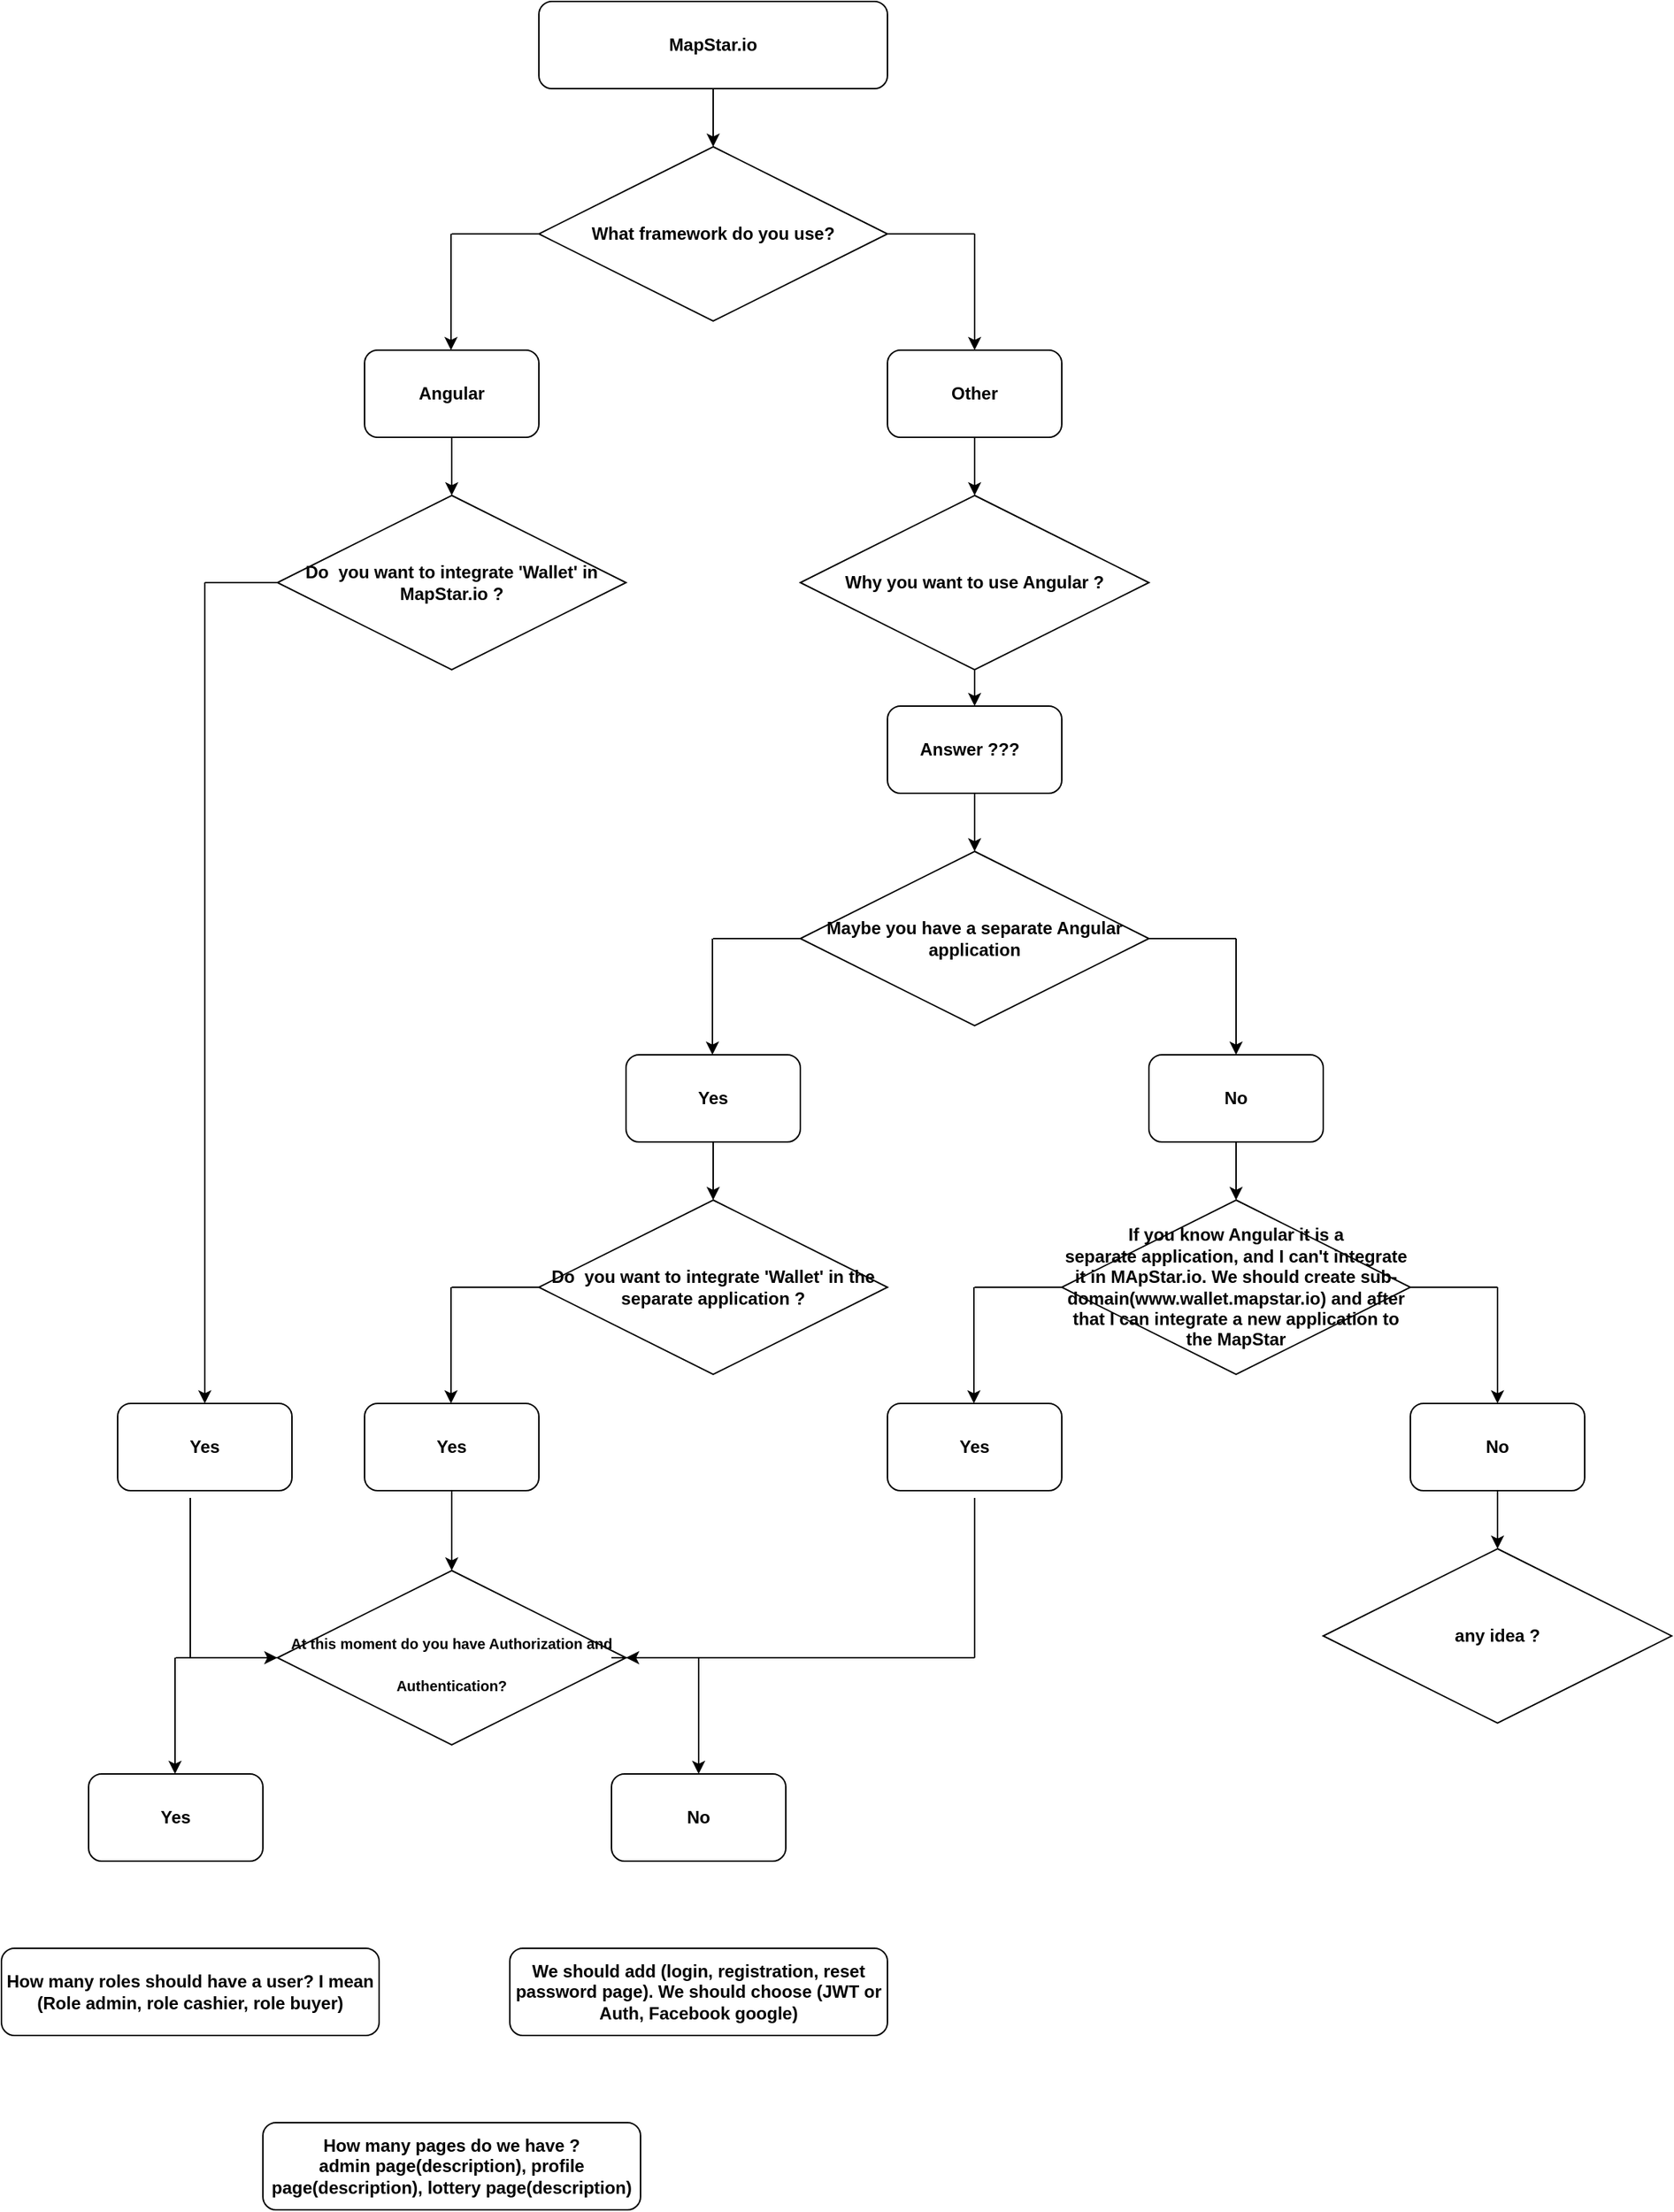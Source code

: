 <mxfile version="16.4.7" type="github"><diagram id="_SVcs5mLqjohammlCSJK" name="Page-1"><mxGraphModel dx="1930" dy="738" grid="1" gridSize="10" guides="1" tooltips="1" connect="1" arrows="1" fold="1" page="1" pageScale="1" pageWidth="827" pageHeight="1169" math="0" shadow="0"><root><mxCell id="0"/><mxCell id="1" parent="0"/><mxCell id="8qNqfo1MMp89BtfK7eIF-3" value="&lt;b&gt;MapStar.io&lt;/b&gt;" style="rounded=1;whiteSpace=wrap;html=1;" vertex="1" parent="1"><mxGeometry x="40" y="100" width="240" height="60" as="geometry"/></mxCell><mxCell id="8qNqfo1MMp89BtfK7eIF-6" value="What framework do you use?" style="rhombus;whiteSpace=wrap;html=1;fontStyle=1" vertex="1" parent="1"><mxGeometry x="40" y="200" width="240" height="120" as="geometry"/></mxCell><mxCell id="8qNqfo1MMp89BtfK7eIF-9" value="" style="endArrow=classic;html=1;rounded=0;exitX=0.5;exitY=1;exitDx=0;exitDy=0;entryX=0.5;entryY=0;entryDx=0;entryDy=0;" edge="1" parent="1" source="8qNqfo1MMp89BtfK7eIF-3" target="8qNqfo1MMp89BtfK7eIF-6"><mxGeometry width="50" height="50" relative="1" as="geometry"><mxPoint x="390" y="180" as="sourcePoint"/><mxPoint x="440" y="130" as="targetPoint"/></mxGeometry></mxCell><mxCell id="8qNqfo1MMp89BtfK7eIF-10" value="Angular" style="rounded=1;whiteSpace=wrap;html=1;fontStyle=1" vertex="1" parent="1"><mxGeometry x="-80" y="340" width="120" height="60" as="geometry"/></mxCell><mxCell id="8qNqfo1MMp89BtfK7eIF-11" value="Other" style="rounded=1;whiteSpace=wrap;html=1;fontStyle=1;" vertex="1" parent="1"><mxGeometry x="280" y="340" width="120" height="60" as="geometry"/></mxCell><mxCell id="8qNqfo1MMp89BtfK7eIF-12" value="" style="endArrow=none;html=1;rounded=0;entryX=1;entryY=0.5;entryDx=0;entryDy=0;" edge="1" parent="1" target="8qNqfo1MMp89BtfK7eIF-6"><mxGeometry width="50" height="50" relative="1" as="geometry"><mxPoint x="340" y="260" as="sourcePoint"/><mxPoint x="440" y="310" as="targetPoint"/></mxGeometry></mxCell><mxCell id="8qNqfo1MMp89BtfK7eIF-13" value="" style="endArrow=none;html=1;rounded=0;entryX=0;entryY=0.5;entryDx=0;entryDy=0;" edge="1" parent="1" target="8qNqfo1MMp89BtfK7eIF-6"><mxGeometry width="50" height="50" relative="1" as="geometry"><mxPoint x="-20" y="260" as="sourcePoint"/><mxPoint x="440" y="310" as="targetPoint"/></mxGeometry></mxCell><mxCell id="8qNqfo1MMp89BtfK7eIF-14" value="" style="endArrow=classic;html=1;rounded=0;entryX=0.5;entryY=0;entryDx=0;entryDy=0;" edge="1" parent="1" target="8qNqfo1MMp89BtfK7eIF-11"><mxGeometry width="50" height="50" relative="1" as="geometry"><mxPoint x="340" y="260" as="sourcePoint"/><mxPoint x="440" y="310" as="targetPoint"/></mxGeometry></mxCell><mxCell id="8qNqfo1MMp89BtfK7eIF-15" value="" style="endArrow=classic;html=1;rounded=0;entryX=0.5;entryY=0;entryDx=0;entryDy=0;" edge="1" parent="1"><mxGeometry width="50" height="50" relative="1" as="geometry"><mxPoint x="-20.5" y="260" as="sourcePoint"/><mxPoint x="-20.5" y="340" as="targetPoint"/></mxGeometry></mxCell><mxCell id="8qNqfo1MMp89BtfK7eIF-16" value="&lt;font style=&quot;font-size: 12px&quot;&gt;Do &amp;nbsp;you want to &lt;font style=&quot;font-size: 12px&quot;&gt;integrate&lt;/font&gt; 'Wallet' in MapStar.io ?&lt;/font&gt;" style="rhombus;whiteSpace=wrap;html=1;fontStyle=1;fontSize=10;" vertex="1" parent="1"><mxGeometry x="-140" y="440" width="240" height="120" as="geometry"/></mxCell><mxCell id="8qNqfo1MMp89BtfK7eIF-17" value="Why you want to use Angular ?" style="rhombus;whiteSpace=wrap;html=1;fontStyle=1" vertex="1" parent="1"><mxGeometry x="220" y="440" width="240" height="120" as="geometry"/></mxCell><mxCell id="8qNqfo1MMp89BtfK7eIF-18" value="" style="endArrow=classic;html=1;rounded=0;entryX=0.5;entryY=0;entryDx=0;entryDy=0;exitX=0.5;exitY=1;exitDx=0;exitDy=0;" edge="1" parent="1" source="8qNqfo1MMp89BtfK7eIF-10" target="8qNqfo1MMp89BtfK7eIF-16"><mxGeometry width="50" height="50" relative="1" as="geometry"><mxPoint x="-10.5" y="270" as="sourcePoint"/><mxPoint x="-10.5" y="350" as="targetPoint"/></mxGeometry></mxCell><mxCell id="8qNqfo1MMp89BtfK7eIF-19" value="" style="endArrow=classic;html=1;rounded=0;entryX=0.5;entryY=0;entryDx=0;entryDy=0;exitX=0.5;exitY=1;exitDx=0;exitDy=0;" edge="1" parent="1" source="8qNqfo1MMp89BtfK7eIF-11" target="8qNqfo1MMp89BtfK7eIF-17"><mxGeometry width="50" height="50" relative="1" as="geometry"><mxPoint x="-10" y="410" as="sourcePoint"/><mxPoint x="-10" y="450" as="targetPoint"/><Array as="points"/></mxGeometry></mxCell><mxCell id="8qNqfo1MMp89BtfK7eIF-20" value="Yes" style="rounded=1;whiteSpace=wrap;html=1;fontStyle=1" vertex="1" parent="1"><mxGeometry x="-250" y="1065" width="120" height="60" as="geometry"/></mxCell><mxCell id="8qNqfo1MMp89BtfK7eIF-21" value="" style="endArrow=none;html=1;rounded=0;entryX=0;entryY=0.5;entryDx=0;entryDy=0;" edge="1" parent="1"><mxGeometry width="50" height="50" relative="1" as="geometry"><mxPoint x="-190" y="500" as="sourcePoint"/><mxPoint x="-140" y="500" as="targetPoint"/></mxGeometry></mxCell><mxCell id="8qNqfo1MMp89BtfK7eIF-22" value="" style="endArrow=classic;html=1;rounded=0;entryX=0.5;entryY=0;entryDx=0;entryDy=0;" edge="1" parent="1" target="8qNqfo1MMp89BtfK7eIF-20"><mxGeometry width="50" height="50" relative="1" as="geometry"><mxPoint x="-190" y="500" as="sourcePoint"/><mxPoint x="-200.5" y="580" as="targetPoint"/></mxGeometry></mxCell><mxCell id="8qNqfo1MMp89BtfK7eIF-23" value="Answer ??? &amp;nbsp;" style="rounded=1;whiteSpace=wrap;html=1;fontStyle=1" vertex="1" parent="1"><mxGeometry x="280" y="585" width="120" height="60" as="geometry"/></mxCell><mxCell id="8qNqfo1MMp89BtfK7eIF-24" value="" style="endArrow=classic;html=1;rounded=0;entryX=0.5;entryY=0;entryDx=0;entryDy=0;" edge="1" parent="1" target="8qNqfo1MMp89BtfK7eIF-23"><mxGeometry width="50" height="50" relative="1" as="geometry"><mxPoint x="340" y="560" as="sourcePoint"/><mxPoint x="350" y="450" as="targetPoint"/><Array as="points"/></mxGeometry></mxCell><mxCell id="8qNqfo1MMp89BtfK7eIF-40" value="&lt;span style=&quot;font-size: 12px&quot;&gt;Maybe you have a separate Angular application&lt;/span&gt;" style="rhombus;whiteSpace=wrap;html=1;fontStyle=1;fontSize=10;" vertex="1" parent="1"><mxGeometry x="220" y="685" width="240" height="120" as="geometry"/></mxCell><mxCell id="8qNqfo1MMp89BtfK7eIF-41" value="Yes" style="rounded=1;whiteSpace=wrap;html=1;fontStyle=1" vertex="1" parent="1"><mxGeometry x="100" y="825" width="120" height="60" as="geometry"/></mxCell><mxCell id="8qNqfo1MMp89BtfK7eIF-42" value="" style="endArrow=none;html=1;rounded=0;entryX=0;entryY=0.5;entryDx=0;entryDy=0;" edge="1" parent="1"><mxGeometry width="50" height="50" relative="1" as="geometry"><mxPoint x="160" y="745" as="sourcePoint"/><mxPoint x="220" y="745" as="targetPoint"/></mxGeometry></mxCell><mxCell id="8qNqfo1MMp89BtfK7eIF-43" value="" style="endArrow=classic;html=1;rounded=0;entryX=0.5;entryY=0;entryDx=0;entryDy=0;" edge="1" parent="1"><mxGeometry width="50" height="50" relative="1" as="geometry"><mxPoint x="159.5" y="745" as="sourcePoint"/><mxPoint x="159.5" y="825" as="targetPoint"/></mxGeometry></mxCell><mxCell id="8qNqfo1MMp89BtfK7eIF-44" value="" style="endArrow=classic;html=1;rounded=0;entryX=0.5;entryY=0;entryDx=0;entryDy=0;" edge="1" parent="1" target="8qNqfo1MMp89BtfK7eIF-40"><mxGeometry width="50" height="50" relative="1" as="geometry"><mxPoint x="340" y="645" as="sourcePoint"/><mxPoint x="349.5" y="595" as="targetPoint"/></mxGeometry></mxCell><mxCell id="8qNqfo1MMp89BtfK7eIF-45" value="No" style="rounded=1;whiteSpace=wrap;html=1;fontStyle=1;" vertex="1" parent="1"><mxGeometry x="460" y="825" width="120" height="60" as="geometry"/></mxCell><mxCell id="8qNqfo1MMp89BtfK7eIF-46" value="" style="endArrow=none;html=1;rounded=0;entryX=1;entryY=0.5;entryDx=0;entryDy=0;" edge="1" parent="1"><mxGeometry width="50" height="50" relative="1" as="geometry"><mxPoint x="520" y="745" as="sourcePoint"/><mxPoint x="460" y="745" as="targetPoint"/></mxGeometry></mxCell><mxCell id="8qNqfo1MMp89BtfK7eIF-47" value="" style="endArrow=classic;html=1;rounded=0;entryX=0.5;entryY=0;entryDx=0;entryDy=0;" edge="1" parent="1" target="8qNqfo1MMp89BtfK7eIF-45"><mxGeometry width="50" height="50" relative="1" as="geometry"><mxPoint x="520" y="745" as="sourcePoint"/><mxPoint x="620" y="795" as="targetPoint"/></mxGeometry></mxCell><mxCell id="8qNqfo1MMp89BtfK7eIF-52" value="&lt;font style=&quot;font-size: 12px;&quot;&gt;Do &amp;nbsp;you want to &lt;font style=&quot;font-size: 12px;&quot;&gt;integrate&lt;/font&gt; 'Wallet' in the separate application ?&lt;/font&gt;" style="rhombus;whiteSpace=wrap;html=1;fontStyle=1;fontSize=12;" vertex="1" parent="1"><mxGeometry x="40" y="925" width="240" height="120" as="geometry"/></mxCell><mxCell id="8qNqfo1MMp89BtfK7eIF-53" value="Yes" style="rounded=1;whiteSpace=wrap;html=1;fontStyle=1" vertex="1" parent="1"><mxGeometry x="-80" y="1065" width="120" height="60" as="geometry"/></mxCell><mxCell id="8qNqfo1MMp89BtfK7eIF-54" value="" style="endArrow=none;html=1;rounded=0;entryX=0;entryY=0.5;entryDx=0;entryDy=0;" edge="1" parent="1"><mxGeometry width="50" height="50" relative="1" as="geometry"><mxPoint x="-20" y="985" as="sourcePoint"/><mxPoint x="40" y="985" as="targetPoint"/></mxGeometry></mxCell><mxCell id="8qNqfo1MMp89BtfK7eIF-55" value="" style="endArrow=classic;html=1;rounded=0;entryX=0.5;entryY=0;entryDx=0;entryDy=0;" edge="1" parent="1"><mxGeometry width="50" height="50" relative="1" as="geometry"><mxPoint x="-20.5" y="985" as="sourcePoint"/><mxPoint x="-20.5" y="1065" as="targetPoint"/></mxGeometry></mxCell><mxCell id="8qNqfo1MMp89BtfK7eIF-56" value="" style="endArrow=classic;html=1;rounded=0;entryX=0.5;entryY=0;entryDx=0;entryDy=0;" edge="1" parent="1" target="8qNqfo1MMp89BtfK7eIF-52"><mxGeometry width="50" height="50" relative="1" as="geometry"><mxPoint x="160" y="885" as="sourcePoint"/><mxPoint x="169.5" y="835" as="targetPoint"/></mxGeometry></mxCell><mxCell id="8qNqfo1MMp89BtfK7eIF-57" value="&lt;span style=&quot;font-size: 12px&quot;&gt;If you know Angular it is a separate&amp;nbsp;application, and I can't integrate it in MApStar.io. We should create sub-domain(www.wallet.mapstar.io) and after that I can integrate a new application to the MapStar&lt;/span&gt;" style="rhombus;whiteSpace=wrap;html=1;fontStyle=1;fontSize=10;" vertex="1" parent="1"><mxGeometry x="400" y="925" width="240" height="120" as="geometry"/></mxCell><mxCell id="8qNqfo1MMp89BtfK7eIF-58" value="Yes" style="rounded=1;whiteSpace=wrap;html=1;fontStyle=1" vertex="1" parent="1"><mxGeometry x="280" y="1065" width="120" height="60" as="geometry"/></mxCell><mxCell id="8qNqfo1MMp89BtfK7eIF-59" value="" style="endArrow=none;html=1;rounded=0;entryX=0;entryY=0.5;entryDx=0;entryDy=0;" edge="1" parent="1"><mxGeometry width="50" height="50" relative="1" as="geometry"><mxPoint x="340" y="985" as="sourcePoint"/><mxPoint x="400" y="985" as="targetPoint"/></mxGeometry></mxCell><mxCell id="8qNqfo1MMp89BtfK7eIF-60" value="" style="endArrow=classic;html=1;rounded=0;entryX=0.5;entryY=0;entryDx=0;entryDy=0;" edge="1" parent="1"><mxGeometry width="50" height="50" relative="1" as="geometry"><mxPoint x="339.5" y="985" as="sourcePoint"/><mxPoint x="339.5" y="1065" as="targetPoint"/></mxGeometry></mxCell><mxCell id="8qNqfo1MMp89BtfK7eIF-61" value="" style="endArrow=classic;html=1;rounded=0;entryX=0.5;entryY=0;entryDx=0;entryDy=0;" edge="1" parent="1" target="8qNqfo1MMp89BtfK7eIF-57"><mxGeometry width="50" height="50" relative="1" as="geometry"><mxPoint x="520" y="885" as="sourcePoint"/><mxPoint x="529.5" y="835" as="targetPoint"/></mxGeometry></mxCell><mxCell id="8qNqfo1MMp89BtfK7eIF-62" value="No" style="rounded=1;whiteSpace=wrap;html=1;fontStyle=1;" vertex="1" parent="1"><mxGeometry x="640" y="1065" width="120" height="60" as="geometry"/></mxCell><mxCell id="8qNqfo1MMp89BtfK7eIF-63" value="" style="endArrow=none;html=1;rounded=0;entryX=1;entryY=0.5;entryDx=0;entryDy=0;" edge="1" parent="1"><mxGeometry width="50" height="50" relative="1" as="geometry"><mxPoint x="700" y="985" as="sourcePoint"/><mxPoint x="640" y="985" as="targetPoint"/></mxGeometry></mxCell><mxCell id="8qNqfo1MMp89BtfK7eIF-64" value="" style="endArrow=classic;html=1;rounded=0;entryX=0.5;entryY=0;entryDx=0;entryDy=0;" edge="1" parent="1" target="8qNqfo1MMp89BtfK7eIF-62"><mxGeometry width="50" height="50" relative="1" as="geometry"><mxPoint x="700" y="985" as="sourcePoint"/><mxPoint x="800" y="1035" as="targetPoint"/></mxGeometry></mxCell><mxCell id="8qNqfo1MMp89BtfK7eIF-68" value="&lt;span style=&quot;font-size: 12px&quot;&gt;any idea ?&lt;/span&gt;" style="rhombus;whiteSpace=wrap;html=1;fontStyle=1;fontSize=10;" vertex="1" parent="1"><mxGeometry x="580" y="1165" width="240" height="120" as="geometry"/></mxCell><mxCell id="8qNqfo1MMp89BtfK7eIF-69" value="" style="endArrow=classic;html=1;rounded=0;entryX=0.5;entryY=0;entryDx=0;entryDy=0;" edge="1" parent="1" target="8qNqfo1MMp89BtfK7eIF-68"><mxGeometry width="50" height="50" relative="1" as="geometry"><mxPoint x="700" y="1125" as="sourcePoint"/><mxPoint x="709.5" y="1075" as="targetPoint"/></mxGeometry></mxCell><mxCell id="8qNqfo1MMp89BtfK7eIF-73" value="&lt;h1&gt;&lt;font style=&quot;font-size: 10px&quot;&gt;At this moment do you have Authorization and Authentication?&lt;/font&gt;&lt;/h1&gt;" style="rhombus;whiteSpace=wrap;html=1;fontStyle=1;fontSize=12;" vertex="1" parent="1"><mxGeometry x="-140" y="1180" width="240" height="120" as="geometry"/></mxCell><mxCell id="8qNqfo1MMp89BtfK7eIF-74" value="" style="endArrow=classic;html=1;rounded=0;entryX=0.5;entryY=0;entryDx=0;entryDy=0;exitX=0.5;exitY=1;exitDx=0;exitDy=0;" edge="1" parent="1" target="8qNqfo1MMp89BtfK7eIF-73" source="8qNqfo1MMp89BtfK7eIF-53"><mxGeometry width="50" height="50" relative="1" as="geometry"><mxPoint x="-20" y="1140" as="sourcePoint"/><mxPoint x="-10.5" y="1090" as="targetPoint"/></mxGeometry></mxCell><mxCell id="8qNqfo1MMp89BtfK7eIF-75" value="" style="endArrow=classic;html=1;rounded=0;fontFamily=Helvetica;fontSize=10;entryX=1;entryY=0.5;entryDx=0;entryDy=0;" edge="1" parent="1" target="8qNqfo1MMp89BtfK7eIF-73"><mxGeometry width="50" height="50" relative="1" as="geometry"><mxPoint x="340" y="1240" as="sourcePoint"/><mxPoint x="130" y="1160" as="targetPoint"/></mxGeometry></mxCell><mxCell id="8qNqfo1MMp89BtfK7eIF-76" value="" style="endArrow=classic;html=1;rounded=0;fontFamily=Helvetica;fontSize=10;entryX=0;entryY=0.5;entryDx=0;entryDy=0;" edge="1" parent="1" target="8qNqfo1MMp89BtfK7eIF-73"><mxGeometry width="50" height="50" relative="1" as="geometry"><mxPoint x="-200" y="1240" as="sourcePoint"/><mxPoint x="130" y="1160" as="targetPoint"/></mxGeometry></mxCell><mxCell id="8qNqfo1MMp89BtfK7eIF-77" value="" style="endArrow=none;html=1;rounded=0;fontFamily=Helvetica;fontSize=10;" edge="1" parent="1"><mxGeometry width="50" height="50" relative="1" as="geometry"><mxPoint x="-200" y="1240" as="sourcePoint"/><mxPoint x="-200" y="1130" as="targetPoint"/></mxGeometry></mxCell><mxCell id="8qNqfo1MMp89BtfK7eIF-78" value="" style="endArrow=none;html=1;rounded=0;fontFamily=Helvetica;fontSize=10;" edge="1" parent="1"><mxGeometry width="50" height="50" relative="1" as="geometry"><mxPoint x="340" y="1240" as="sourcePoint"/><mxPoint x="340" y="1130" as="targetPoint"/></mxGeometry></mxCell><mxCell id="8qNqfo1MMp89BtfK7eIF-79" value="Yes" style="rounded=1;whiteSpace=wrap;html=1;fontStyle=1" vertex="1" parent="1"><mxGeometry x="-270" y="1320" width="120" height="60" as="geometry"/></mxCell><mxCell id="8qNqfo1MMp89BtfK7eIF-80" value="" style="endArrow=none;html=1;rounded=0;entryX=0;entryY=0.5;entryDx=0;entryDy=0;" edge="1" parent="1"><mxGeometry width="50" height="50" relative="1" as="geometry"><mxPoint x="-210" y="1240" as="sourcePoint"/><mxPoint x="-150" y="1240" as="targetPoint"/></mxGeometry></mxCell><mxCell id="8qNqfo1MMp89BtfK7eIF-81" value="" style="endArrow=classic;html=1;rounded=0;entryX=0.5;entryY=0;entryDx=0;entryDy=0;" edge="1" parent="1"><mxGeometry width="50" height="50" relative="1" as="geometry"><mxPoint x="-210.5" y="1240" as="sourcePoint"/><mxPoint x="-210.5" y="1320" as="targetPoint"/></mxGeometry></mxCell><mxCell id="8qNqfo1MMp89BtfK7eIF-82" value="No" style="rounded=1;whiteSpace=wrap;html=1;fontStyle=1;" vertex="1" parent="1"><mxGeometry x="90" y="1320" width="120" height="60" as="geometry"/></mxCell><mxCell id="8qNqfo1MMp89BtfK7eIF-83" value="" style="endArrow=none;html=1;rounded=0;entryX=1;entryY=0.5;entryDx=0;entryDy=0;" edge="1" parent="1"><mxGeometry width="50" height="50" relative="1" as="geometry"><mxPoint x="150" y="1240" as="sourcePoint"/><mxPoint x="90" y="1240" as="targetPoint"/></mxGeometry></mxCell><mxCell id="8qNqfo1MMp89BtfK7eIF-84" value="" style="endArrow=classic;html=1;rounded=0;entryX=0.5;entryY=0;entryDx=0;entryDy=0;" edge="1" parent="1" target="8qNqfo1MMp89BtfK7eIF-82"><mxGeometry width="50" height="50" relative="1" as="geometry"><mxPoint x="150" y="1240" as="sourcePoint"/><mxPoint x="250" y="1290" as="targetPoint"/></mxGeometry></mxCell><mxCell id="8qNqfo1MMp89BtfK7eIF-85" value="We should add (login, registration, reset password page). We should choose (JWT or Auth, Facebook google)" style="rounded=1;whiteSpace=wrap;html=1;fontStyle=1;" vertex="1" parent="1"><mxGeometry x="20" y="1440" width="260" height="60" as="geometry"/></mxCell><mxCell id="8qNqfo1MMp89BtfK7eIF-86" value="How many roles should have a user? I mean (Role admin, role cashier, role buyer)" style="rounded=1;whiteSpace=wrap;html=1;fontStyle=1;" vertex="1" parent="1"><mxGeometry x="-330" y="1440" width="260" height="60" as="geometry"/></mxCell><mxCell id="8qNqfo1MMp89BtfK7eIF-87" value="How many pages do we have ?&lt;br&gt;admin page(description), profile page(description), lottery page(description)" style="rounded=1;whiteSpace=wrap;html=1;fontStyle=1;" vertex="1" parent="1"><mxGeometry x="-150" y="1560" width="260" height="60" as="geometry"/></mxCell></root></mxGraphModel></diagram></mxfile>